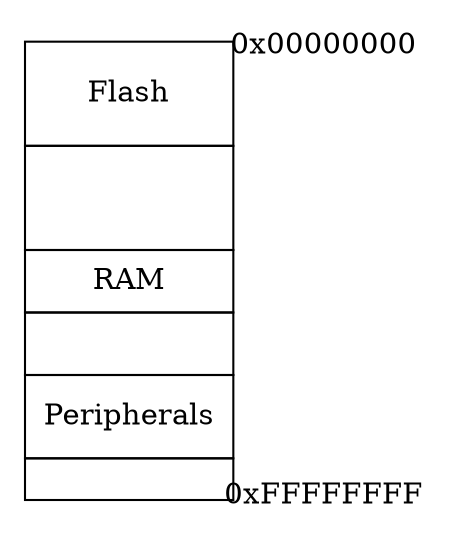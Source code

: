 digraph registerdefinition{
   layout=neato

    node [shape=none];
    as[label=<
                 <TABLE BORDER="0" CELLBORDER="1" CELLSPACING="0" CELLPADDING="1">
                 <TR><TD width="100" height="50" fixedsize="true">Flash</TD></TR>
                 <TR><TD width="100" height="50" fixedsize="true"></TD></TR>
                 <TR><TD width="100" height="30" fixedsize="true">RAM</TD></TR>
                 <TR><TD width="100" height="30" fixedsize="true"></TD></TR>
                 <TR><TD width="100" height="40" fixedsize="true">Peripherals</TD></TR>
                 <TR><TD width="100" height="20" fixedsize="true"></TD></TR>
                 </TABLE>>, pos="0,0!"];

     addr0[label="0x00000000", pos="1.3,1.5!"]
     addr1[label="0xFFFFFFFF", pos="1.3,-1.5!"]
}
